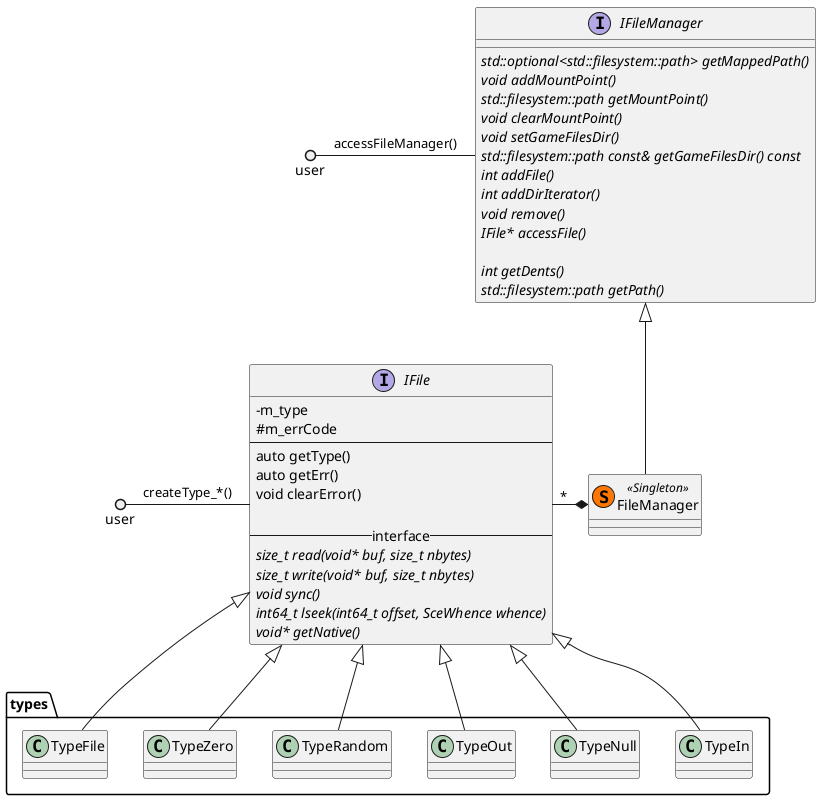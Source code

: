 @startuml
skinparam classAttributeIconSize 0

interface IFile{
  -m_type
  #m_errCode
  ---
  auto getType()
  auto getErr()
  void clearError()

  -- interface --
  {abstract} size_t read(void* buf, size_t nbytes)
  {abstract} size_t write(void* buf, size_t nbytes)
  {abstract} void sync()
  {abstract} int64_t lseek(int64_t offset, SceWhence whence)
  {abstract} void* getNative()
}

interface IFileManager{
  {abstract} std::optional<std::filesystem::path> getMappedPath()
  {abstract} void addMountPoint()
  {abstract} std::filesystem::path getMountPoint()
  {abstract} void clearMountPoint()
  {abstract} void setGameFilesDir()
  {abstract} std::filesystem::path const& getGameFilesDir() const
  {abstract} int addFile()
  {abstract} int addDirIterator()
  {abstract} void remove()
  {abstract} IFile* accessFile()

  {abstract} int getDents()
  {abstract} std::filesystem::path getPath()
}

class FileManager << (S,#FF7700) Singleton >>{

}

IFileManager <|-- FileManager
IFile "*"-* FileManager

user ()- IFileManager : accessFileManager()
user ()- IFile : createType_*()

package types <<Folder>> {
  class TypeFile{}
  class TypeZero{}
  class TypeRandom{}
  class TypeOut{}
  class TypeNull{}
  class TypeIn{}
}

IFile <|-- TypeFile
IFile <|-- TypeZero
IFile <|-- TypeRandom
IFile <|-- TypeOut
IFile <|-- TypeNull
IFile <|-- TypeIn
@enduml